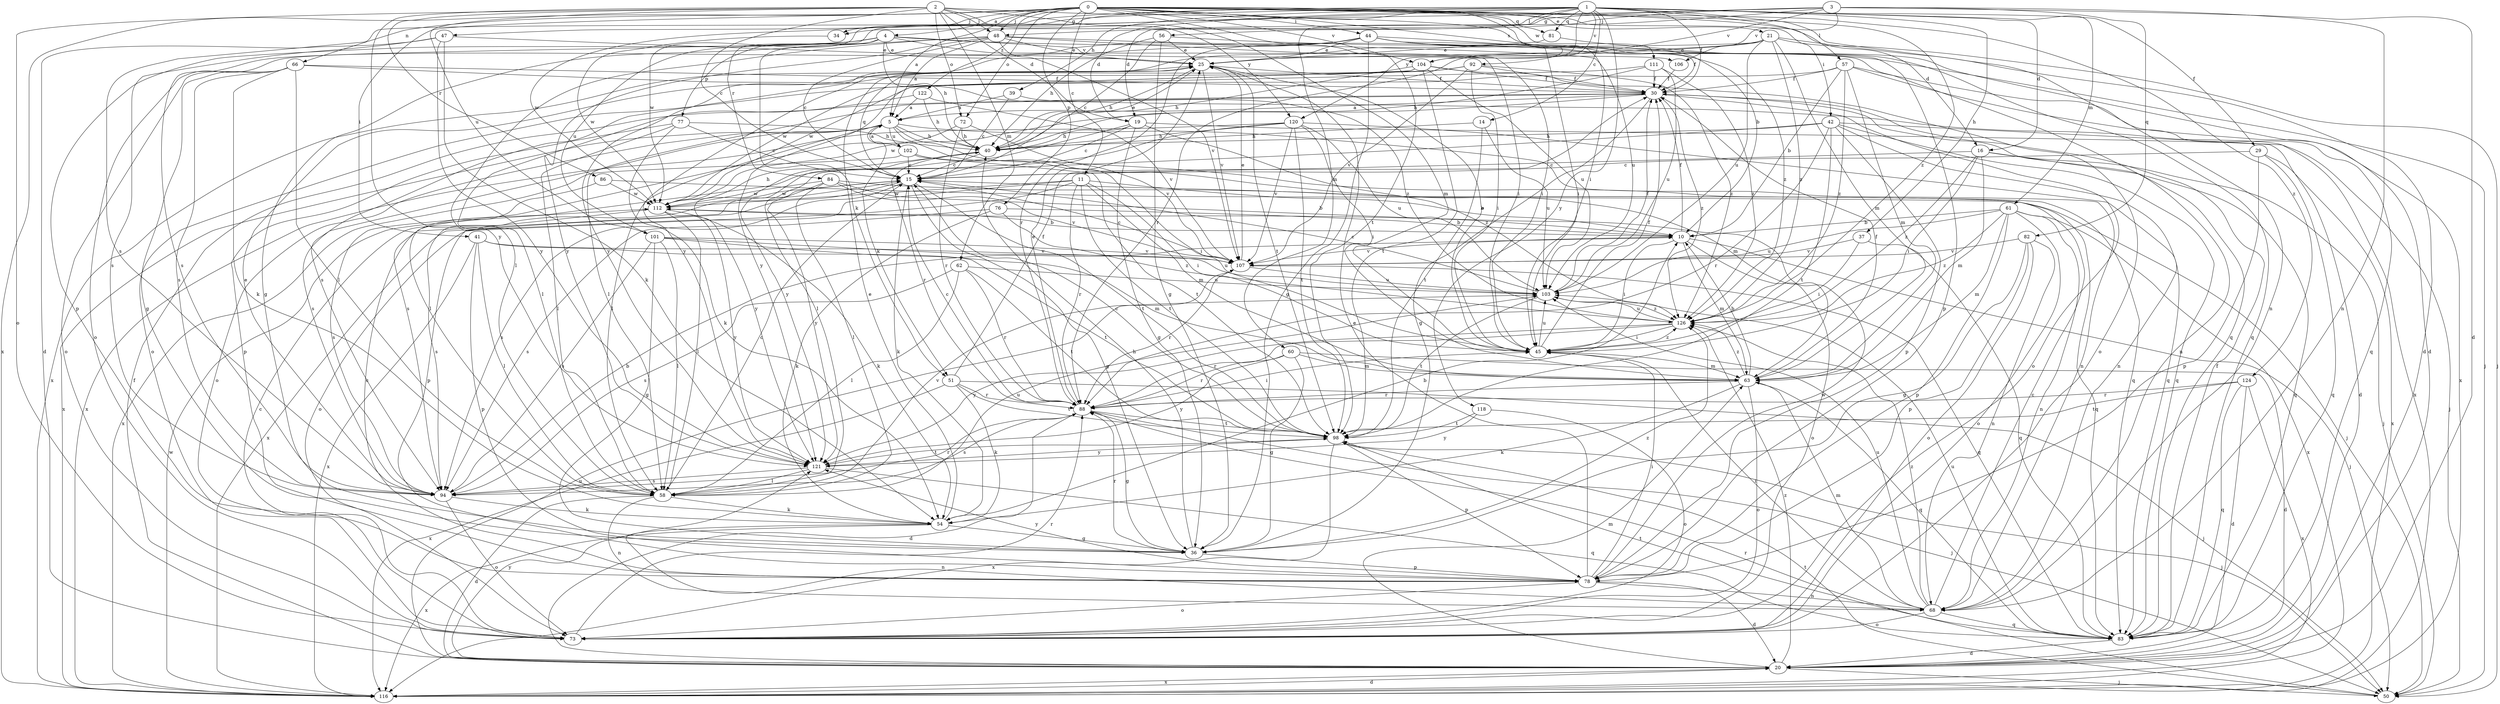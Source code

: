 strict digraph  {
0;
1;
2;
3;
4;
5;
10;
11;
14;
15;
16;
19;
20;
21;
25;
29;
30;
34;
36;
37;
39;
40;
41;
42;
44;
45;
47;
48;
50;
51;
54;
56;
57;
58;
60;
61;
62;
63;
66;
68;
72;
73;
76;
77;
78;
81;
82;
83;
84;
86;
88;
92;
94;
98;
101;
102;
103;
104;
106;
107;
111;
112;
116;
118;
120;
121;
122;
124;
126;
0 -> 4  [label=a];
0 -> 5  [label=a];
0 -> 11  [label=c];
0 -> 16  [label=d];
0 -> 21  [label=e];
0 -> 41  [label=i];
0 -> 42  [label=i];
0 -> 44  [label=i];
0 -> 45  [label=i];
0 -> 47  [label=j];
0 -> 48  [label=j];
0 -> 66  [label=n];
0 -> 68  [label=n];
0 -> 72  [label=o];
0 -> 76  [label=p];
0 -> 81  [label=q];
0 -> 92  [label=s];
0 -> 98  [label=t];
0 -> 104  [label=v];
0 -> 111  [label=w];
0 -> 116  [label=x];
0 -> 122  [label=z];
0 -> 124  [label=z];
1 -> 14  [label=c];
1 -> 16  [label=d];
1 -> 19  [label=d];
1 -> 29  [label=f];
1 -> 30  [label=f];
1 -> 34  [label=g];
1 -> 37  [label=h];
1 -> 39  [label=h];
1 -> 56  [label=l];
1 -> 57  [label=l];
1 -> 60  [label=m];
1 -> 61  [label=m];
1 -> 81  [label=q];
1 -> 84  [label=r];
1 -> 94  [label=s];
1 -> 104  [label=v];
1 -> 112  [label=w];
1 -> 118  [label=y];
1 -> 120  [label=y];
1 -> 126  [label=z];
2 -> 10  [label=b];
2 -> 15  [label=c];
2 -> 19  [label=d];
2 -> 48  [label=j];
2 -> 62  [label=m];
2 -> 63  [label=m];
2 -> 72  [label=o];
2 -> 73  [label=o];
2 -> 86  [label=r];
2 -> 101  [label=u];
2 -> 120  [label=y];
2 -> 121  [label=y];
3 -> 19  [label=d];
3 -> 20  [label=d];
3 -> 34  [label=g];
3 -> 48  [label=j];
3 -> 68  [label=n];
3 -> 82  [label=q];
3 -> 104  [label=v];
3 -> 106  [label=v];
3 -> 112  [label=w];
4 -> 25  [label=e];
4 -> 40  [label=h];
4 -> 45  [label=i];
4 -> 51  [label=k];
4 -> 77  [label=p];
4 -> 78  [label=p];
4 -> 83  [label=q];
4 -> 94  [label=s];
4 -> 101  [label=u];
4 -> 106  [label=v];
5 -> 40  [label=h];
5 -> 51  [label=k];
5 -> 58  [label=l];
5 -> 63  [label=m];
5 -> 68  [label=n];
5 -> 73  [label=o];
5 -> 83  [label=q];
5 -> 94  [label=s];
5 -> 102  [label=u];
5 -> 116  [label=x];
10 -> 30  [label=f];
10 -> 45  [label=i];
10 -> 50  [label=j];
10 -> 63  [label=m];
10 -> 73  [label=o];
10 -> 107  [label=v];
11 -> 10  [label=b];
11 -> 45  [label=i];
11 -> 63  [label=m];
11 -> 73  [label=o];
11 -> 88  [label=r];
11 -> 98  [label=t];
11 -> 112  [label=w];
11 -> 116  [label=x];
14 -> 40  [label=h];
14 -> 98  [label=t];
14 -> 103  [label=u];
15 -> 36  [label=g];
15 -> 54  [label=k];
15 -> 78  [label=p];
15 -> 94  [label=s];
15 -> 98  [label=t];
15 -> 112  [label=w];
15 -> 25  [label=q];
16 -> 15  [label=c];
16 -> 45  [label=i];
16 -> 50  [label=j];
16 -> 63  [label=m];
16 -> 83  [label=q];
16 -> 126  [label=z];
19 -> 15  [label=c];
19 -> 20  [label=d];
19 -> 36  [label=g];
19 -> 40  [label=h];
19 -> 121  [label=y];
19 -> 126  [label=z];
20 -> 30  [label=f];
20 -> 50  [label=j];
20 -> 63  [label=m];
20 -> 103  [label=u];
20 -> 116  [label=x];
20 -> 121  [label=y];
20 -> 126  [label=z];
21 -> 20  [label=d];
21 -> 25  [label=e];
21 -> 50  [label=j];
21 -> 63  [label=m];
21 -> 88  [label=r];
21 -> 103  [label=u];
21 -> 121  [label=y];
21 -> 126  [label=z];
25 -> 30  [label=f];
25 -> 40  [label=h];
25 -> 98  [label=t];
25 -> 107  [label=v];
29 -> 15  [label=c];
29 -> 78  [label=p];
29 -> 83  [label=q];
29 -> 116  [label=x];
30 -> 5  [label=a];
30 -> 36  [label=g];
30 -> 58  [label=l];
30 -> 68  [label=n];
30 -> 73  [label=o];
30 -> 112  [label=w];
30 -> 126  [label=z];
34 -> 112  [label=w];
36 -> 40  [label=h];
36 -> 78  [label=p];
36 -> 88  [label=r];
36 -> 126  [label=z];
37 -> 45  [label=i];
37 -> 83  [label=q];
37 -> 107  [label=v];
39 -> 5  [label=a];
39 -> 15  [label=c];
39 -> 116  [label=x];
40 -> 15  [label=c];
40 -> 25  [label=e];
40 -> 88  [label=r];
40 -> 121  [label=y];
41 -> 58  [label=l];
41 -> 78  [label=p];
41 -> 98  [label=t];
41 -> 107  [label=v];
41 -> 116  [label=x];
42 -> 40  [label=h];
42 -> 50  [label=j];
42 -> 58  [label=l];
42 -> 68  [label=n];
42 -> 78  [label=p];
42 -> 83  [label=q];
42 -> 88  [label=r];
42 -> 98  [label=t];
44 -> 25  [label=e];
44 -> 30  [label=f];
44 -> 36  [label=g];
44 -> 45  [label=i];
44 -> 73  [label=o];
44 -> 78  [label=p];
44 -> 83  [label=q];
44 -> 88  [label=r];
44 -> 121  [label=y];
44 -> 126  [label=z];
45 -> 25  [label=e];
45 -> 30  [label=f];
45 -> 63  [label=m];
45 -> 103  [label=u];
45 -> 126  [label=z];
47 -> 20  [label=d];
47 -> 25  [label=e];
47 -> 54  [label=k];
47 -> 94  [label=s];
47 -> 121  [label=y];
48 -> 5  [label=a];
48 -> 15  [label=c];
48 -> 25  [label=e];
48 -> 36  [label=g];
48 -> 45  [label=i];
48 -> 58  [label=l];
48 -> 103  [label=u];
48 -> 107  [label=v];
48 -> 121  [label=y];
50 -> 88  [label=r];
50 -> 98  [label=t];
51 -> 30  [label=f];
51 -> 50  [label=j];
51 -> 54  [label=k];
51 -> 88  [label=r];
51 -> 98  [label=t];
51 -> 116  [label=x];
54 -> 10  [label=b];
54 -> 25  [label=e];
54 -> 36  [label=g];
54 -> 68  [label=n];
54 -> 116  [label=x];
56 -> 15  [label=c];
56 -> 25  [label=e];
56 -> 36  [label=g];
56 -> 40  [label=h];
56 -> 50  [label=j];
57 -> 10  [label=b];
57 -> 30  [label=f];
57 -> 63  [label=m];
57 -> 83  [label=q];
57 -> 112  [label=w];
57 -> 116  [label=x];
57 -> 126  [label=z];
58 -> 15  [label=c];
58 -> 20  [label=d];
58 -> 54  [label=k];
58 -> 68  [label=n];
58 -> 103  [label=u];
58 -> 107  [label=v];
60 -> 20  [label=d];
60 -> 36  [label=g];
60 -> 63  [label=m];
60 -> 88  [label=r];
60 -> 121  [label=y];
61 -> 10  [label=b];
61 -> 63  [label=m];
61 -> 68  [label=n];
61 -> 73  [label=o];
61 -> 78  [label=p];
61 -> 103  [label=u];
61 -> 116  [label=x];
61 -> 126  [label=z];
62 -> 58  [label=l];
62 -> 88  [label=r];
62 -> 94  [label=s];
62 -> 98  [label=t];
62 -> 103  [label=u];
63 -> 10  [label=b];
63 -> 30  [label=f];
63 -> 54  [label=k];
63 -> 73  [label=o];
63 -> 83  [label=q];
63 -> 88  [label=r];
63 -> 126  [label=z];
66 -> 30  [label=f];
66 -> 36  [label=g];
66 -> 54  [label=k];
66 -> 58  [label=l];
66 -> 73  [label=o];
66 -> 94  [label=s];
66 -> 126  [label=z];
68 -> 15  [label=c];
68 -> 45  [label=i];
68 -> 63  [label=m];
68 -> 73  [label=o];
68 -> 83  [label=q];
68 -> 103  [label=u];
68 -> 126  [label=z];
72 -> 40  [label=h];
72 -> 58  [label=l];
72 -> 88  [label=r];
72 -> 107  [label=v];
73 -> 15  [label=c];
73 -> 88  [label=r];
76 -> 10  [label=b];
76 -> 54  [label=k];
76 -> 94  [label=s];
76 -> 126  [label=z];
77 -> 15  [label=c];
77 -> 40  [label=h];
77 -> 54  [label=k];
77 -> 58  [label=l];
77 -> 78  [label=p];
78 -> 15  [label=c];
78 -> 20  [label=d];
78 -> 25  [label=e];
78 -> 45  [label=i];
78 -> 68  [label=n];
78 -> 73  [label=o];
78 -> 112  [label=w];
78 -> 121  [label=y];
81 -> 20  [label=d];
81 -> 25  [label=e];
82 -> 36  [label=g];
82 -> 68  [label=n];
82 -> 73  [label=o];
82 -> 78  [label=p];
82 -> 107  [label=v];
83 -> 20  [label=d];
83 -> 30  [label=f];
83 -> 98  [label=t];
83 -> 103  [label=u];
84 -> 10  [label=b];
84 -> 58  [label=l];
84 -> 83  [label=q];
84 -> 107  [label=v];
84 -> 112  [label=w];
84 -> 121  [label=y];
86 -> 50  [label=j];
86 -> 94  [label=s];
86 -> 112  [label=w];
88 -> 15  [label=c];
88 -> 20  [label=d];
88 -> 25  [label=e];
88 -> 36  [label=g];
88 -> 45  [label=i];
88 -> 50  [label=j];
88 -> 94  [label=s];
88 -> 98  [label=t];
92 -> 30  [label=f];
92 -> 45  [label=i];
92 -> 107  [label=v];
92 -> 112  [label=w];
92 -> 116  [label=x];
92 -> 126  [label=z];
94 -> 10  [label=b];
94 -> 25  [label=e];
94 -> 54  [label=k];
94 -> 73  [label=o];
94 -> 88  [label=r];
98 -> 15  [label=c];
98 -> 50  [label=j];
98 -> 78  [label=p];
98 -> 116  [label=x];
98 -> 121  [label=y];
101 -> 36  [label=g];
101 -> 58  [label=l];
101 -> 63  [label=m];
101 -> 94  [label=s];
101 -> 103  [label=u];
101 -> 107  [label=v];
102 -> 5  [label=a];
102 -> 15  [label=c];
102 -> 45  [label=i];
102 -> 98  [label=t];
102 -> 116  [label=x];
103 -> 15  [label=c];
103 -> 30  [label=f];
103 -> 98  [label=t];
103 -> 126  [label=z];
104 -> 30  [label=f];
104 -> 40  [label=h];
104 -> 73  [label=o];
104 -> 94  [label=s];
104 -> 98  [label=t];
104 -> 103  [label=u];
104 -> 121  [label=y];
106 -> 30  [label=f];
107 -> 15  [label=c];
107 -> 25  [label=e];
107 -> 83  [label=q];
107 -> 88  [label=r];
107 -> 103  [label=u];
111 -> 30  [label=f];
111 -> 40  [label=h];
111 -> 73  [label=o];
111 -> 103  [label=u];
111 -> 126  [label=z];
112 -> 10  [label=b];
112 -> 40  [label=h];
112 -> 54  [label=k];
112 -> 58  [label=l];
112 -> 94  [label=s];
112 -> 121  [label=y];
116 -> 20  [label=d];
116 -> 112  [label=w];
118 -> 73  [label=o];
118 -> 98  [label=t];
118 -> 121  [label=y];
120 -> 40  [label=h];
120 -> 45  [label=i];
120 -> 83  [label=q];
120 -> 94  [label=s];
120 -> 98  [label=t];
120 -> 103  [label=u];
120 -> 107  [label=v];
120 -> 116  [label=x];
121 -> 58  [label=l];
121 -> 83  [label=q];
121 -> 94  [label=s];
121 -> 98  [label=t];
122 -> 5  [label=a];
122 -> 40  [label=h];
122 -> 58  [label=l];
122 -> 107  [label=v];
124 -> 20  [label=d];
124 -> 83  [label=q];
124 -> 88  [label=r];
124 -> 98  [label=t];
124 -> 116  [label=x];
126 -> 45  [label=i];
126 -> 88  [label=r];
126 -> 103  [label=u];
126 -> 121  [label=y];
}
